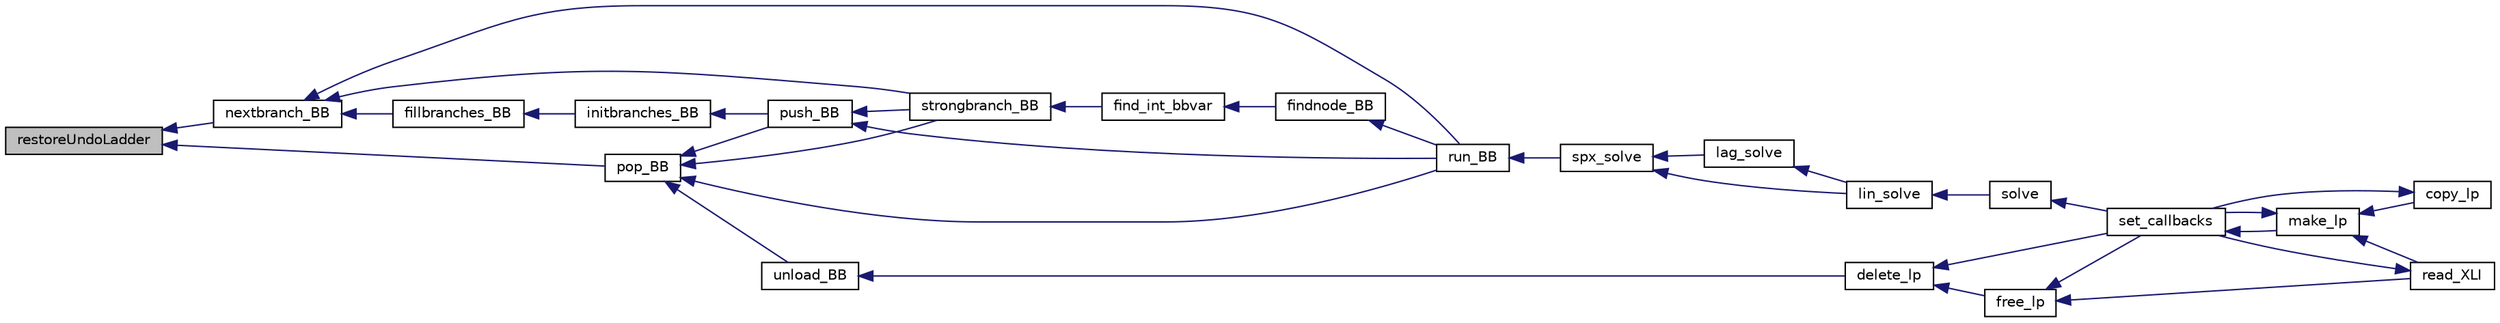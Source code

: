 digraph "restoreUndoLadder"
{
  edge [fontname="Helvetica",fontsize="10",labelfontname="Helvetica",labelfontsize="10"];
  node [fontname="Helvetica",fontsize="10",shape=record];
  rankdir="LR";
  Node3106 [label="restoreUndoLadder",height=0.2,width=0.4,color="black", fillcolor="grey75", style="filled", fontcolor="black"];
  Node3106 -> Node3107 [dir="back",color="midnightblue",fontsize="10",style="solid",fontname="Helvetica"];
  Node3107 [label="pop_BB",height=0.2,width=0.4,color="black", fillcolor="white", style="filled",URL="$d1/dbf/lp__mipbb_8h.html#a12d4ce8c9c1f517eda97e5101d0a70e6"];
  Node3107 -> Node3108 [dir="back",color="midnightblue",fontsize="10",style="solid",fontname="Helvetica"];
  Node3108 [label="unload_BB",height=0.2,width=0.4,color="black", fillcolor="white", style="filled",URL="$df/df7/lp__lib_8h.html#a7f4e2ea06956065e514cd0902830dc99"];
  Node3108 -> Node3109 [dir="back",color="midnightblue",fontsize="10",style="solid",fontname="Helvetica"];
  Node3109 [label="delete_lp",height=0.2,width=0.4,color="black", fillcolor="white", style="filled",URL="$df/df7/lp__lib_8h.html#af9cd97825f0cd436b3c3fc3bdf1c82b8"];
  Node3109 -> Node3110 [dir="back",color="midnightblue",fontsize="10",style="solid",fontname="Helvetica"];
  Node3110 [label="free_lp",height=0.2,width=0.4,color="black", fillcolor="white", style="filled",URL="$df/df7/lp__lib_8h.html#a8ea5effebbfa9ce4844bb713471a7aa1"];
  Node3110 -> Node3111 [dir="back",color="midnightblue",fontsize="10",style="solid",fontname="Helvetica"];
  Node3111 [label="set_callbacks",height=0.2,width=0.4,color="black", fillcolor="white", style="filled",URL="$df/df7/lp__lib_8h.html#a929e8acb9704f61e16927c915c15cd07"];
  Node3111 -> Node3112 [dir="back",color="midnightblue",fontsize="10",style="solid",fontname="Helvetica"];
  Node3112 [label="make_lp",height=0.2,width=0.4,color="black", fillcolor="white", style="filled",URL="$df/df7/lp__lib_8h.html#a68a0333d84dd944f67e2a0ec72e346a9"];
  Node3112 -> Node3113 [dir="back",color="midnightblue",fontsize="10",style="solid",fontname="Helvetica"];
  Node3113 [label="copy_lp",height=0.2,width=0.4,color="black", fillcolor="white", style="filled",URL="$df/df7/lp__lib_8h.html#aca83ecdbc200b414db491306f3070ae9"];
  Node3113 -> Node3111 [dir="back",color="midnightblue",fontsize="10",style="solid",fontname="Helvetica"];
  Node3112 -> Node3111 [dir="back",color="midnightblue",fontsize="10",style="solid",fontname="Helvetica"];
  Node3112 -> Node3114 [dir="back",color="midnightblue",fontsize="10",style="solid",fontname="Helvetica"];
  Node3114 [label="read_XLI",height=0.2,width=0.4,color="black", fillcolor="white", style="filled",URL="$df/df7/lp__lib_8h.html#a351dd803960ab0dae2b39f2c65d3a58d"];
  Node3114 -> Node3111 [dir="back",color="midnightblue",fontsize="10",style="solid",fontname="Helvetica"];
  Node3110 -> Node3114 [dir="back",color="midnightblue",fontsize="10",style="solid",fontname="Helvetica"];
  Node3109 -> Node3111 [dir="back",color="midnightblue",fontsize="10",style="solid",fontname="Helvetica"];
  Node3107 -> Node3115 [dir="back",color="midnightblue",fontsize="10",style="solid",fontname="Helvetica"];
  Node3115 [label="push_BB",height=0.2,width=0.4,color="black", fillcolor="white", style="filled",URL="$d1/dbf/lp__mipbb_8h.html#a29fef70f6e599c3d0961c052d6a780df"];
  Node3115 -> Node3116 [dir="back",color="midnightblue",fontsize="10",style="solid",fontname="Helvetica"];
  Node3116 [label="strongbranch_BB",height=0.2,width=0.4,color="black", fillcolor="white", style="filled",URL="$d1/dbf/lp__mipbb_8h.html#a14912803f02db21c25829df065202762"];
  Node3116 -> Node3117 [dir="back",color="midnightblue",fontsize="10",style="solid",fontname="Helvetica"];
  Node3117 [label="find_int_bbvar",height=0.2,width=0.4,color="black", fillcolor="white", style="filled",URL="$df/df7/lp__lib_8h.html#ad6104a5cc6ae29cc1dd1327d8d36047e"];
  Node3117 -> Node3118 [dir="back",color="midnightblue",fontsize="10",style="solid",fontname="Helvetica"];
  Node3118 [label="findnode_BB",height=0.2,width=0.4,color="black", fillcolor="white", style="filled",URL="$d1/dbf/lp__mipbb_8h.html#ad9c2614a833a1e0ab7f4425068752663"];
  Node3118 -> Node3119 [dir="back",color="midnightblue",fontsize="10",style="solid",fontname="Helvetica"];
  Node3119 [label="run_BB",height=0.2,width=0.4,color="black", fillcolor="white", style="filled",URL="$d1/dbf/lp__mipbb_8h.html#a1d8d97b4f4f35f07e6b798f07a62e527"];
  Node3119 -> Node3120 [dir="back",color="midnightblue",fontsize="10",style="solid",fontname="Helvetica"];
  Node3120 [label="spx_solve",height=0.2,width=0.4,color="black", fillcolor="white", style="filled",URL="$d1/d0a/lp__simplex_8h.html#a3effc8b68c1fb21095e7324d83d0dbf7"];
  Node3120 -> Node3121 [dir="back",color="midnightblue",fontsize="10",style="solid",fontname="Helvetica"];
  Node3121 [label="lag_solve",height=0.2,width=0.4,color="black", fillcolor="white", style="filled",URL="$d1/d0a/lp__simplex_8h.html#a320e9e82c06466267a7cb7844c7767b8"];
  Node3121 -> Node3122 [dir="back",color="midnightblue",fontsize="10",style="solid",fontname="Helvetica"];
  Node3122 [label="lin_solve",height=0.2,width=0.4,color="black", fillcolor="white", style="filled",URL="$d1/d0a/lp__simplex_8h.html#a794b0beb471eb7ece9a694717b65b947"];
  Node3122 -> Node3123 [dir="back",color="midnightblue",fontsize="10",style="solid",fontname="Helvetica"];
  Node3123 [label="solve",height=0.2,width=0.4,color="black", fillcolor="white", style="filled",URL="$df/df7/lp__lib_8h.html#a0f4da3a192397e77e6fe92704d4fad3f"];
  Node3123 -> Node3111 [dir="back",color="midnightblue",fontsize="10",style="solid",fontname="Helvetica"];
  Node3120 -> Node3122 [dir="back",color="midnightblue",fontsize="10",style="solid",fontname="Helvetica"];
  Node3115 -> Node3119 [dir="back",color="midnightblue",fontsize="10",style="solid",fontname="Helvetica"];
  Node3107 -> Node3116 [dir="back",color="midnightblue",fontsize="10",style="solid",fontname="Helvetica"];
  Node3107 -> Node3119 [dir="back",color="midnightblue",fontsize="10",style="solid",fontname="Helvetica"];
  Node3106 -> Node3124 [dir="back",color="midnightblue",fontsize="10",style="solid",fontname="Helvetica"];
  Node3124 [label="nextbranch_BB",height=0.2,width=0.4,color="black", fillcolor="white", style="filled",URL="$d1/dbf/lp__mipbb_8h.html#acfae5378e6b0b97f0ce3799b5d84fcf6"];
  Node3124 -> Node3125 [dir="back",color="midnightblue",fontsize="10",style="solid",fontname="Helvetica"];
  Node3125 [label="fillbranches_BB",height=0.2,width=0.4,color="black", fillcolor="white", style="filled",URL="$d1/dbf/lp__mipbb_8h.html#a9d339d96c9f82786260b425cad7ab62e"];
  Node3125 -> Node3126 [dir="back",color="midnightblue",fontsize="10",style="solid",fontname="Helvetica"];
  Node3126 [label="initbranches_BB",height=0.2,width=0.4,color="black", fillcolor="white", style="filled",URL="$d1/dbf/lp__mipbb_8h.html#abe1e769e38a53eb057271580f1453f6c"];
  Node3126 -> Node3115 [dir="back",color="midnightblue",fontsize="10",style="solid",fontname="Helvetica"];
  Node3124 -> Node3116 [dir="back",color="midnightblue",fontsize="10",style="solid",fontname="Helvetica"];
  Node3124 -> Node3119 [dir="back",color="midnightblue",fontsize="10",style="solid",fontname="Helvetica"];
}
